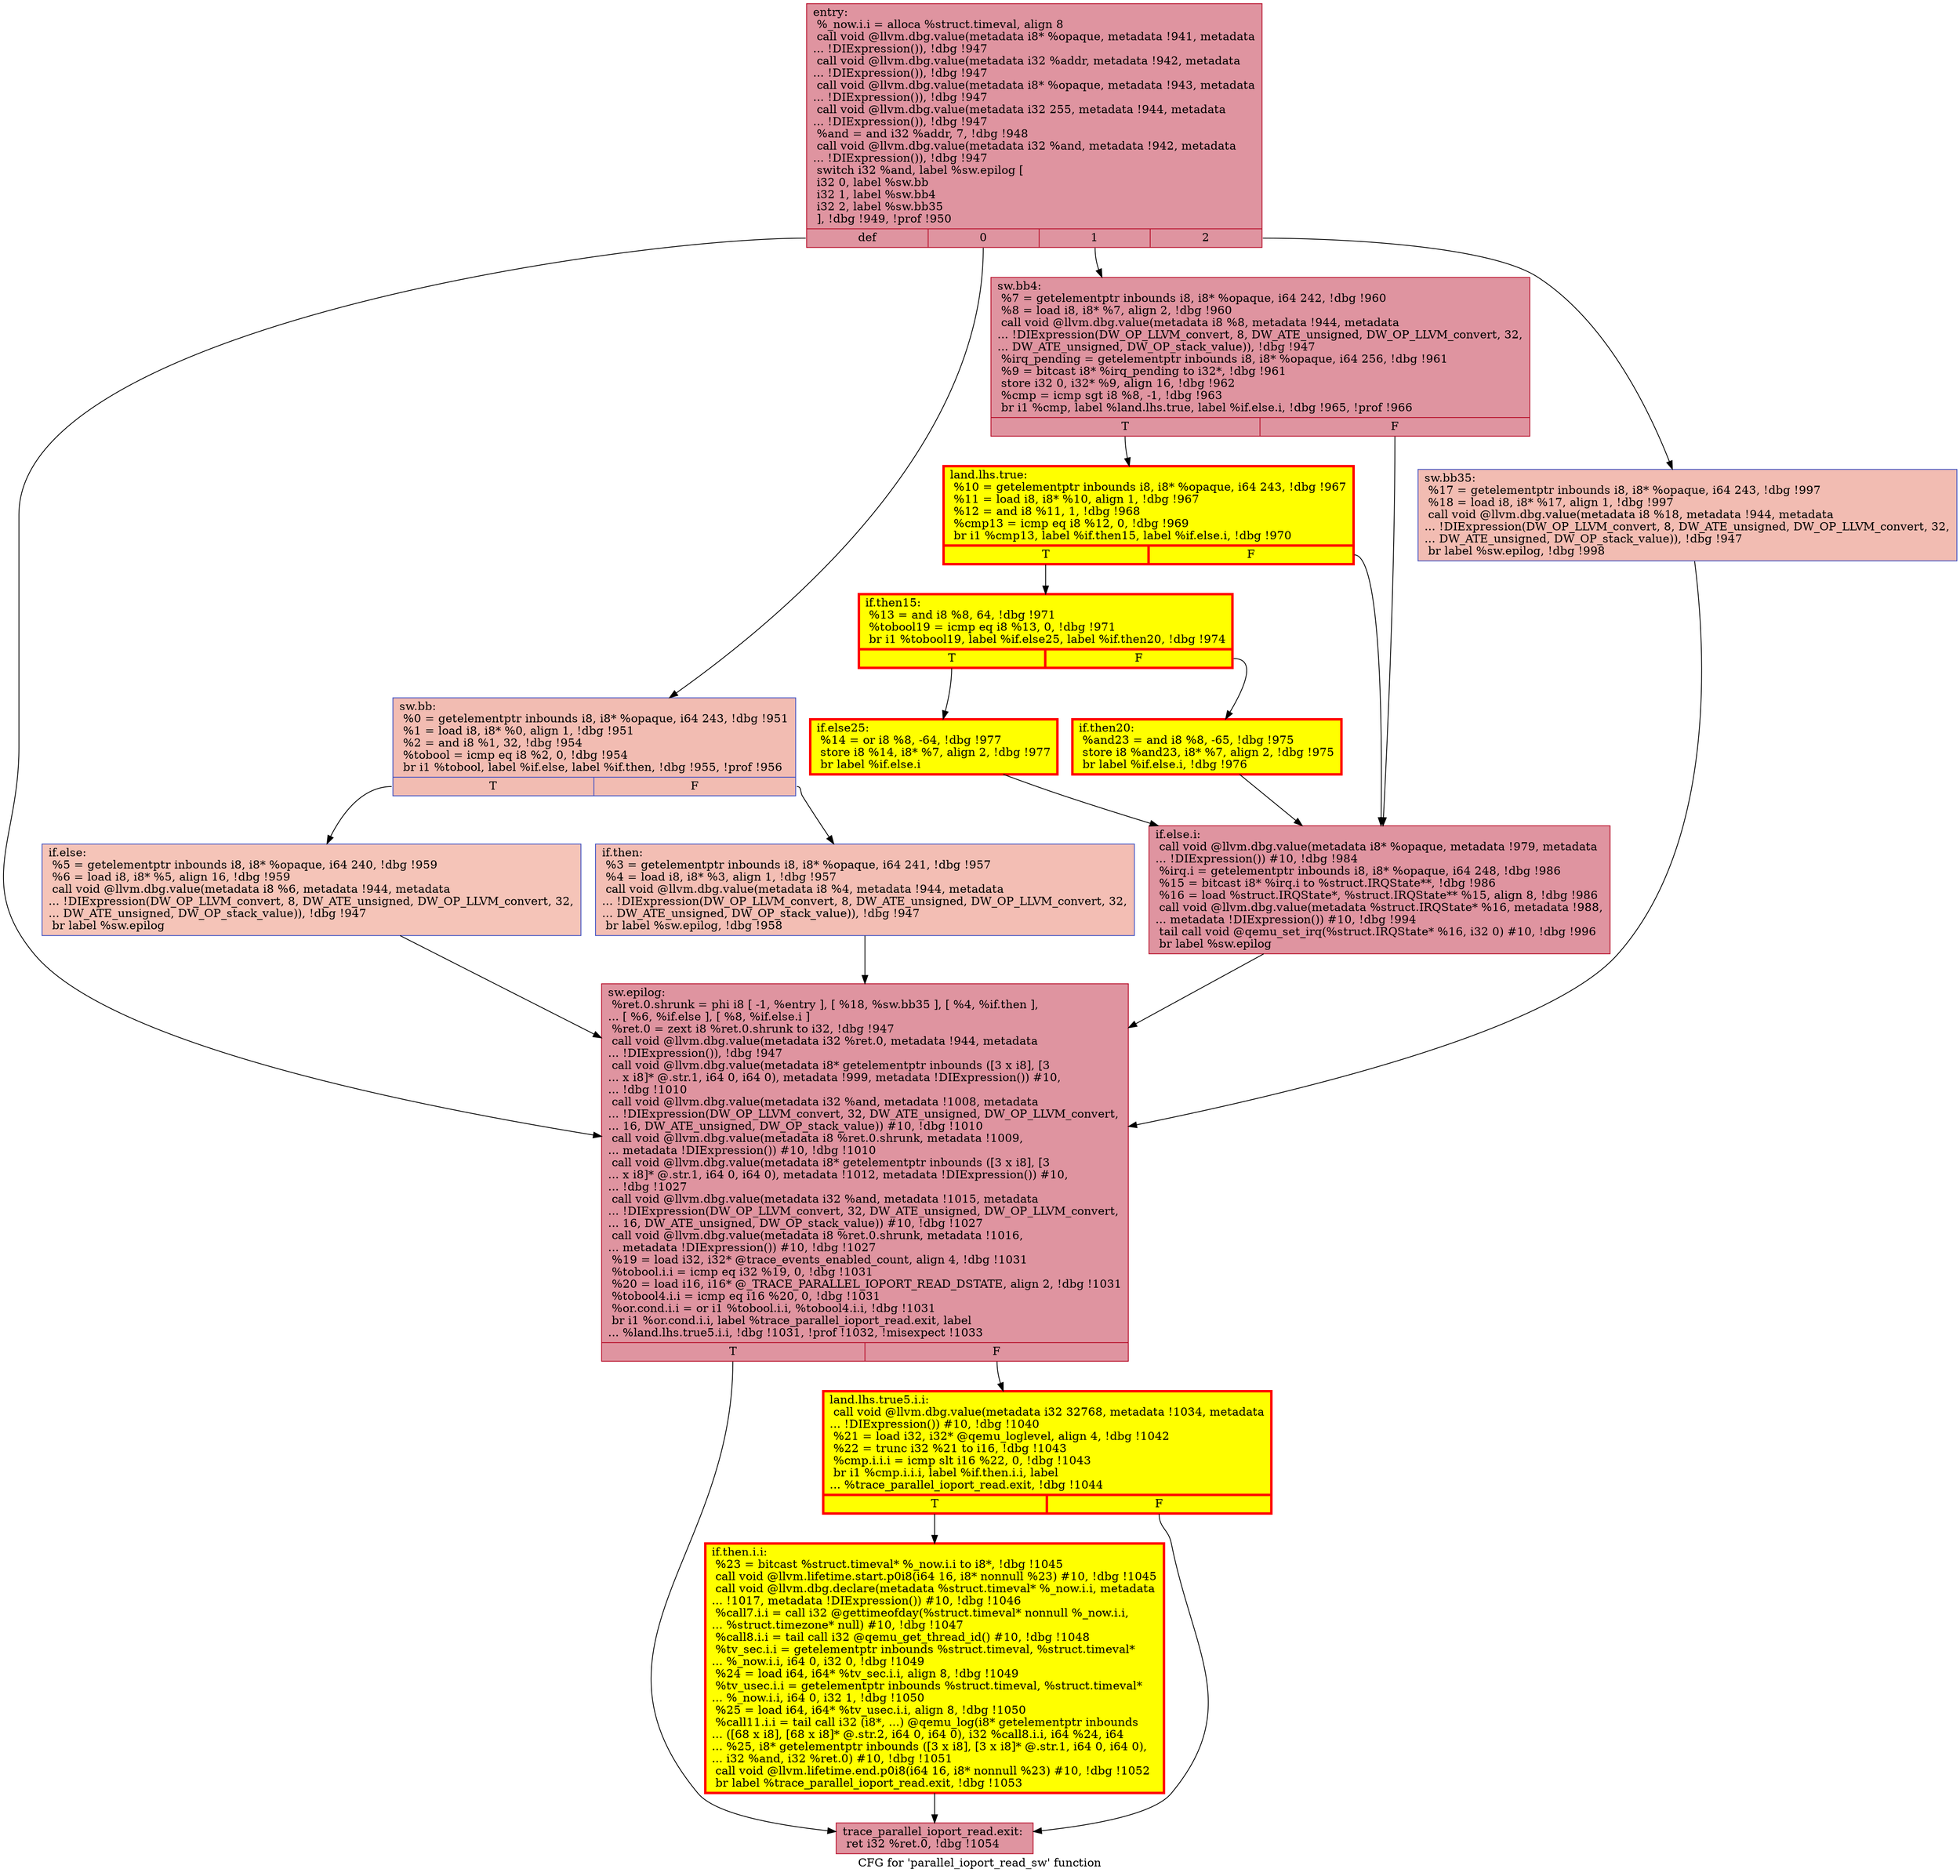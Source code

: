 digraph "CFG for 'parallel_ioport_read_sw' function" {
	label="CFG for 'parallel_ioport_read_sw' function";

	Node0x55b51f182b60 [shape=record,color="#b70d28ff", style=filled, fillcolor="#b70d2870",label="{entry:\l  %_now.i.i = alloca %struct.timeval, align 8\l  call void @llvm.dbg.value(metadata i8* %opaque, metadata !941, metadata\l... !DIExpression()), !dbg !947\l  call void @llvm.dbg.value(metadata i32 %addr, metadata !942, metadata\l... !DIExpression()), !dbg !947\l  call void @llvm.dbg.value(metadata i8* %opaque, metadata !943, metadata\l... !DIExpression()), !dbg !947\l  call void @llvm.dbg.value(metadata i32 255, metadata !944, metadata\l... !DIExpression()), !dbg !947\l  %and = and i32 %addr, 7, !dbg !948\l  call void @llvm.dbg.value(metadata i32 %and, metadata !942, metadata\l... !DIExpression()), !dbg !947\l  switch i32 %and, label %sw.epilog [\l    i32 0, label %sw.bb\l    i32 1, label %sw.bb4\l    i32 2, label %sw.bb35\l  ], !dbg !949, !prof !950\l|{<s0>def|<s1>0|<s2>1|<s3>2}}"];
	Node0x55b51f182b60:s0 -> Node0x55b51f1d89f0;
	Node0x55b51f182b60:s1 -> Node0x55b51f1d8ee0;
	Node0x55b51f182b60:s2 -> Node0x55b51f1da2f0;
	Node0x55b51f182b60:s3 -> Node0x55b51f15c660;
	Node0x55b51f1d8ee0 [shape=record,color="#3d50c3ff", style=filled, fillcolor="#e1675170",label="{sw.bb:                                            \l  %0 = getelementptr inbounds i8, i8* %opaque, i64 243, !dbg !951\l  %1 = load i8, i8* %0, align 1, !dbg !951\l  %2 = and i8 %1, 32, !dbg !954\l  %tobool = icmp eq i8 %2, 0, !dbg !954\l  br i1 %tobool, label %if.else, label %if.then, !dbg !955, !prof !956\l|{<s0>T|<s1>F}}"];
	Node0x55b51f1d8ee0:s0 -> Node0x55b51f1d92a0;
	Node0x55b51f1d8ee0:s1 -> Node0x55b51f1d91c0;
	Node0x55b51f1d91c0 [shape=record,color="#3d50c3ff", style=filled, fillcolor="#e36c5570",label="{if.then:                                          \l  %3 = getelementptr inbounds i8, i8* %opaque, i64 241, !dbg !957\l  %4 = load i8, i8* %3, align 1, !dbg !957\l  call void @llvm.dbg.value(metadata i8 %4, metadata !944, metadata\l... !DIExpression(DW_OP_LLVM_convert, 8, DW_ATE_unsigned, DW_OP_LLVM_convert, 32,\l... DW_ATE_unsigned, DW_OP_stack_value)), !dbg !947\l  br label %sw.epilog, !dbg !958\l}"];
	Node0x55b51f1d91c0 -> Node0x55b51f1d89f0;
	Node0x55b51f1d92a0 [shape=record,color="#3d50c3ff", style=filled, fillcolor="#e97a5f70",label="{if.else:                                          \l  %5 = getelementptr inbounds i8, i8* %opaque, i64 240, !dbg !959\l  %6 = load i8, i8* %5, align 16, !dbg !959\l  call void @llvm.dbg.value(metadata i8 %6, metadata !944, metadata\l... !DIExpression(DW_OP_LLVM_convert, 8, DW_ATE_unsigned, DW_OP_LLVM_convert, 32,\l... DW_ATE_unsigned, DW_OP_stack_value)), !dbg !947\l  br label %sw.epilog\l}"];
	Node0x55b51f1d92a0 -> Node0x55b51f1d89f0;
	Node0x55b51f1da2f0 [shape=record,color="#b70d28ff", style=filled, fillcolor="#b70d2870",label="{sw.bb4:                                           \l  %7 = getelementptr inbounds i8, i8* %opaque, i64 242, !dbg !960\l  %8 = load i8, i8* %7, align 2, !dbg !960\l  call void @llvm.dbg.value(metadata i8 %8, metadata !944, metadata\l... !DIExpression(DW_OP_LLVM_convert, 8, DW_ATE_unsigned, DW_OP_LLVM_convert, 32,\l... DW_ATE_unsigned, DW_OP_stack_value)), !dbg !947\l  %irq_pending = getelementptr inbounds i8, i8* %opaque, i64 256, !dbg !961\l  %9 = bitcast i8* %irq_pending to i32*, !dbg !961\l  store i32 0, i32* %9, align 16, !dbg !962\l  %cmp = icmp sgt i8 %8, -1, !dbg !963\l  br i1 %cmp, label %land.lhs.true, label %if.else.i, !dbg !965, !prof !966\l|{<s0>T|<s1>F}}"];
	Node0x55b51f1da2f0:s0 -> Node0x55b51f1dae50;
	Node0x55b51f1da2f0:s1 -> Node0x55b51f1e3280;
	Node0x55b51f1dae50 [shape=record,penwidth=3.0, style="filled", color="red", fillcolor="yellow",label="{land.lhs.true:                                    \l  %10 = getelementptr inbounds i8, i8* %opaque, i64 243, !dbg !967\l  %11 = load i8, i8* %10, align 1, !dbg !967\l  %12 = and i8 %11, 1, !dbg !968\l  %cmp13 = icmp eq i8 %12, 0, !dbg !969\l  br i1 %cmp13, label %if.then15, label %if.else.i, !dbg !970\l|{<s0>T|<s1>F}}"];
	Node0x55b51f1dae50:s0 -> Node0x55b51f1dad70;
	Node0x55b51f1dae50:s1 -> Node0x55b51f1e3280;
	Node0x55b51f1dad70 [shape=record,penwidth=3.0, style="filled", color="red", fillcolor="yellow",label="{if.then15:                                        \l  %13 = and i8 %8, 64, !dbg !971\l  %tobool19 = icmp eq i8 %13, 0, !dbg !971\l  br i1 %tobool19, label %if.else25, label %if.then20, !dbg !974\l|{<s0>T|<s1>F}}"];
	Node0x55b51f1dad70:s0 -> Node0x55b51f1d0120;
	Node0x55b51f1dad70:s1 -> Node0x55b51f1d0080;
	Node0x55b51f1d0080 [shape=record,penwidth=3.0, style="filled", color="red", fillcolor="yellow",label="{if.then20:                                        \l  %and23 = and i8 %8, -65, !dbg !975\l  store i8 %and23, i8* %7, align 2, !dbg !975\l  br label %if.else.i, !dbg !976\l}"];
	Node0x55b51f1d0080 -> Node0x55b51f1e3280;
	Node0x55b51f1d0120 [shape=record,penwidth=3.0, style="filled", color="red", fillcolor="yellow",label="{if.else25:                                        \l  %14 = or i8 %8, -64, !dbg !977\l  store i8 %14, i8* %7, align 2, !dbg !977\l  br label %if.else.i\l}"];
	Node0x55b51f1d0120 -> Node0x55b51f1e3280;
	Node0x55b51f1e3280 [shape=record,color="#b70d28ff", style=filled, fillcolor="#b70d2870",label="{if.else.i:                                        \l  call void @llvm.dbg.value(metadata i8* %opaque, metadata !979, metadata\l... !DIExpression()) #10, !dbg !984\l  %irq.i = getelementptr inbounds i8, i8* %opaque, i64 248, !dbg !986\l  %15 = bitcast i8* %irq.i to %struct.IRQState**, !dbg !986\l  %16 = load %struct.IRQState*, %struct.IRQState** %15, align 8, !dbg !986\l  call void @llvm.dbg.value(metadata %struct.IRQState* %16, metadata !988,\l... metadata !DIExpression()) #10, !dbg !994\l  tail call void @qemu_set_irq(%struct.IRQState* %16, i32 0) #10, !dbg !996\l  br label %sw.epilog\l}"];
	Node0x55b51f1e3280 -> Node0x55b51f1d89f0;
	Node0x55b51f15c660 [shape=record,color="#3d50c3ff", style=filled, fillcolor="#e1675170",label="{sw.bb35:                                          \l  %17 = getelementptr inbounds i8, i8* %opaque, i64 243, !dbg !997\l  %18 = load i8, i8* %17, align 1, !dbg !997\l  call void @llvm.dbg.value(metadata i8 %18, metadata !944, metadata\l... !DIExpression(DW_OP_LLVM_convert, 8, DW_ATE_unsigned, DW_OP_LLVM_convert, 32,\l... DW_ATE_unsigned, DW_OP_stack_value)), !dbg !947\l  br label %sw.epilog, !dbg !998\l}"];
	Node0x55b51f15c660 -> Node0x55b51f1d89f0;
	Node0x55b51f1d89f0 [shape=record,color="#b70d28ff", style=filled, fillcolor="#b70d2870",label="{sw.epilog:                                        \l  %ret.0.shrunk = phi i8 [ -1, %entry ], [ %18, %sw.bb35 ], [ %4, %if.then ],\l... [ %6, %if.else ], [ %8, %if.else.i ]\l  %ret.0 = zext i8 %ret.0.shrunk to i32, !dbg !947\l  call void @llvm.dbg.value(metadata i32 %ret.0, metadata !944, metadata\l... !DIExpression()), !dbg !947\l  call void @llvm.dbg.value(metadata i8* getelementptr inbounds ([3 x i8], [3\l... x i8]* @.str.1, i64 0, i64 0), metadata !999, metadata !DIExpression()) #10,\l... !dbg !1010\l  call void @llvm.dbg.value(metadata i32 %and, metadata !1008, metadata\l... !DIExpression(DW_OP_LLVM_convert, 32, DW_ATE_unsigned, DW_OP_LLVM_convert,\l... 16, DW_ATE_unsigned, DW_OP_stack_value)) #10, !dbg !1010\l  call void @llvm.dbg.value(metadata i8 %ret.0.shrunk, metadata !1009,\l... metadata !DIExpression()) #10, !dbg !1010\l  call void @llvm.dbg.value(metadata i8* getelementptr inbounds ([3 x i8], [3\l... x i8]* @.str.1, i64 0, i64 0), metadata !1012, metadata !DIExpression()) #10,\l... !dbg !1027\l  call void @llvm.dbg.value(metadata i32 %and, metadata !1015, metadata\l... !DIExpression(DW_OP_LLVM_convert, 32, DW_ATE_unsigned, DW_OP_LLVM_convert,\l... 16, DW_ATE_unsigned, DW_OP_stack_value)) #10, !dbg !1027\l  call void @llvm.dbg.value(metadata i8 %ret.0.shrunk, metadata !1016,\l... metadata !DIExpression()) #10, !dbg !1027\l  %19 = load i32, i32* @trace_events_enabled_count, align 4, !dbg !1031\l  %tobool.i.i = icmp eq i32 %19, 0, !dbg !1031\l  %20 = load i16, i16* @_TRACE_PARALLEL_IOPORT_READ_DSTATE, align 2, !dbg !1031\l  %tobool4.i.i = icmp eq i16 %20, 0, !dbg !1031\l  %or.cond.i.i = or i1 %tobool.i.i, %tobool4.i.i, !dbg !1031\l  br i1 %or.cond.i.i, label %trace_parallel_ioport_read.exit, label\l... %land.lhs.true5.i.i, !dbg !1031, !prof !1032, !misexpect !1033\l|{<s0>T|<s1>F}}"];
	Node0x55b51f1d89f0:s0 -> Node0x55b51f23e760;
	Node0x55b51f1d89f0:s1 -> Node0x55b51f1d7620;
	Node0x55b51f1d7620 [shape=record,penwidth=3.0, style="filled", color="red", fillcolor="yellow",label="{land.lhs.true5.i.i:                               \l  call void @llvm.dbg.value(metadata i32 32768, metadata !1034, metadata\l... !DIExpression()) #10, !dbg !1040\l  %21 = load i32, i32* @qemu_loglevel, align 4, !dbg !1042\l  %22 = trunc i32 %21 to i16, !dbg !1043\l  %cmp.i.i.i = icmp slt i16 %22, 0, !dbg !1043\l  br i1 %cmp.i.i.i, label %if.then.i.i, label\l... %trace_parallel_ioport_read.exit, !dbg !1044\l|{<s0>T|<s1>F}}"];
	Node0x55b51f1d7620:s0 -> Node0x55b51f1b9a40;
	Node0x55b51f1d7620:s1 -> Node0x55b51f23e760;
	Node0x55b51f1b9a40 [shape=record,penwidth=3.0, style="filled", color="red", fillcolor="yellow",label="{if.then.i.i:                                      \l  %23 = bitcast %struct.timeval* %_now.i.i to i8*, !dbg !1045\l  call void @llvm.lifetime.start.p0i8(i64 16, i8* nonnull %23) #10, !dbg !1045\l  call void @llvm.dbg.declare(metadata %struct.timeval* %_now.i.i, metadata\l... !1017, metadata !DIExpression()) #10, !dbg !1046\l  %call7.i.i = call i32 @gettimeofday(%struct.timeval* nonnull %_now.i.i,\l... %struct.timezone* null) #10, !dbg !1047\l  %call8.i.i = tail call i32 @qemu_get_thread_id() #10, !dbg !1048\l  %tv_sec.i.i = getelementptr inbounds %struct.timeval, %struct.timeval*\l... %_now.i.i, i64 0, i32 0, !dbg !1049\l  %24 = load i64, i64* %tv_sec.i.i, align 8, !dbg !1049\l  %tv_usec.i.i = getelementptr inbounds %struct.timeval, %struct.timeval*\l... %_now.i.i, i64 0, i32 1, !dbg !1050\l  %25 = load i64, i64* %tv_usec.i.i, align 8, !dbg !1050\l  %call11.i.i = tail call i32 (i8*, ...) @qemu_log(i8* getelementptr inbounds\l... ([68 x i8], [68 x i8]* @.str.2, i64 0, i64 0), i32 %call8.i.i, i64 %24, i64\l... %25, i8* getelementptr inbounds ([3 x i8], [3 x i8]* @.str.1, i64 0, i64 0),\l... i32 %and, i32 %ret.0) #10, !dbg !1051\l  call void @llvm.lifetime.end.p0i8(i64 16, i8* nonnull %23) #10, !dbg !1052\l  br label %trace_parallel_ioport_read.exit, !dbg !1053\l}"];
	Node0x55b51f1b9a40 -> Node0x55b51f23e760;
	Node0x55b51f23e760 [shape=record,color="#b70d28ff", style=filled, fillcolor="#b70d2870",label="{trace_parallel_ioport_read.exit:                  \l  ret i32 %ret.0, !dbg !1054\l}"];
}
